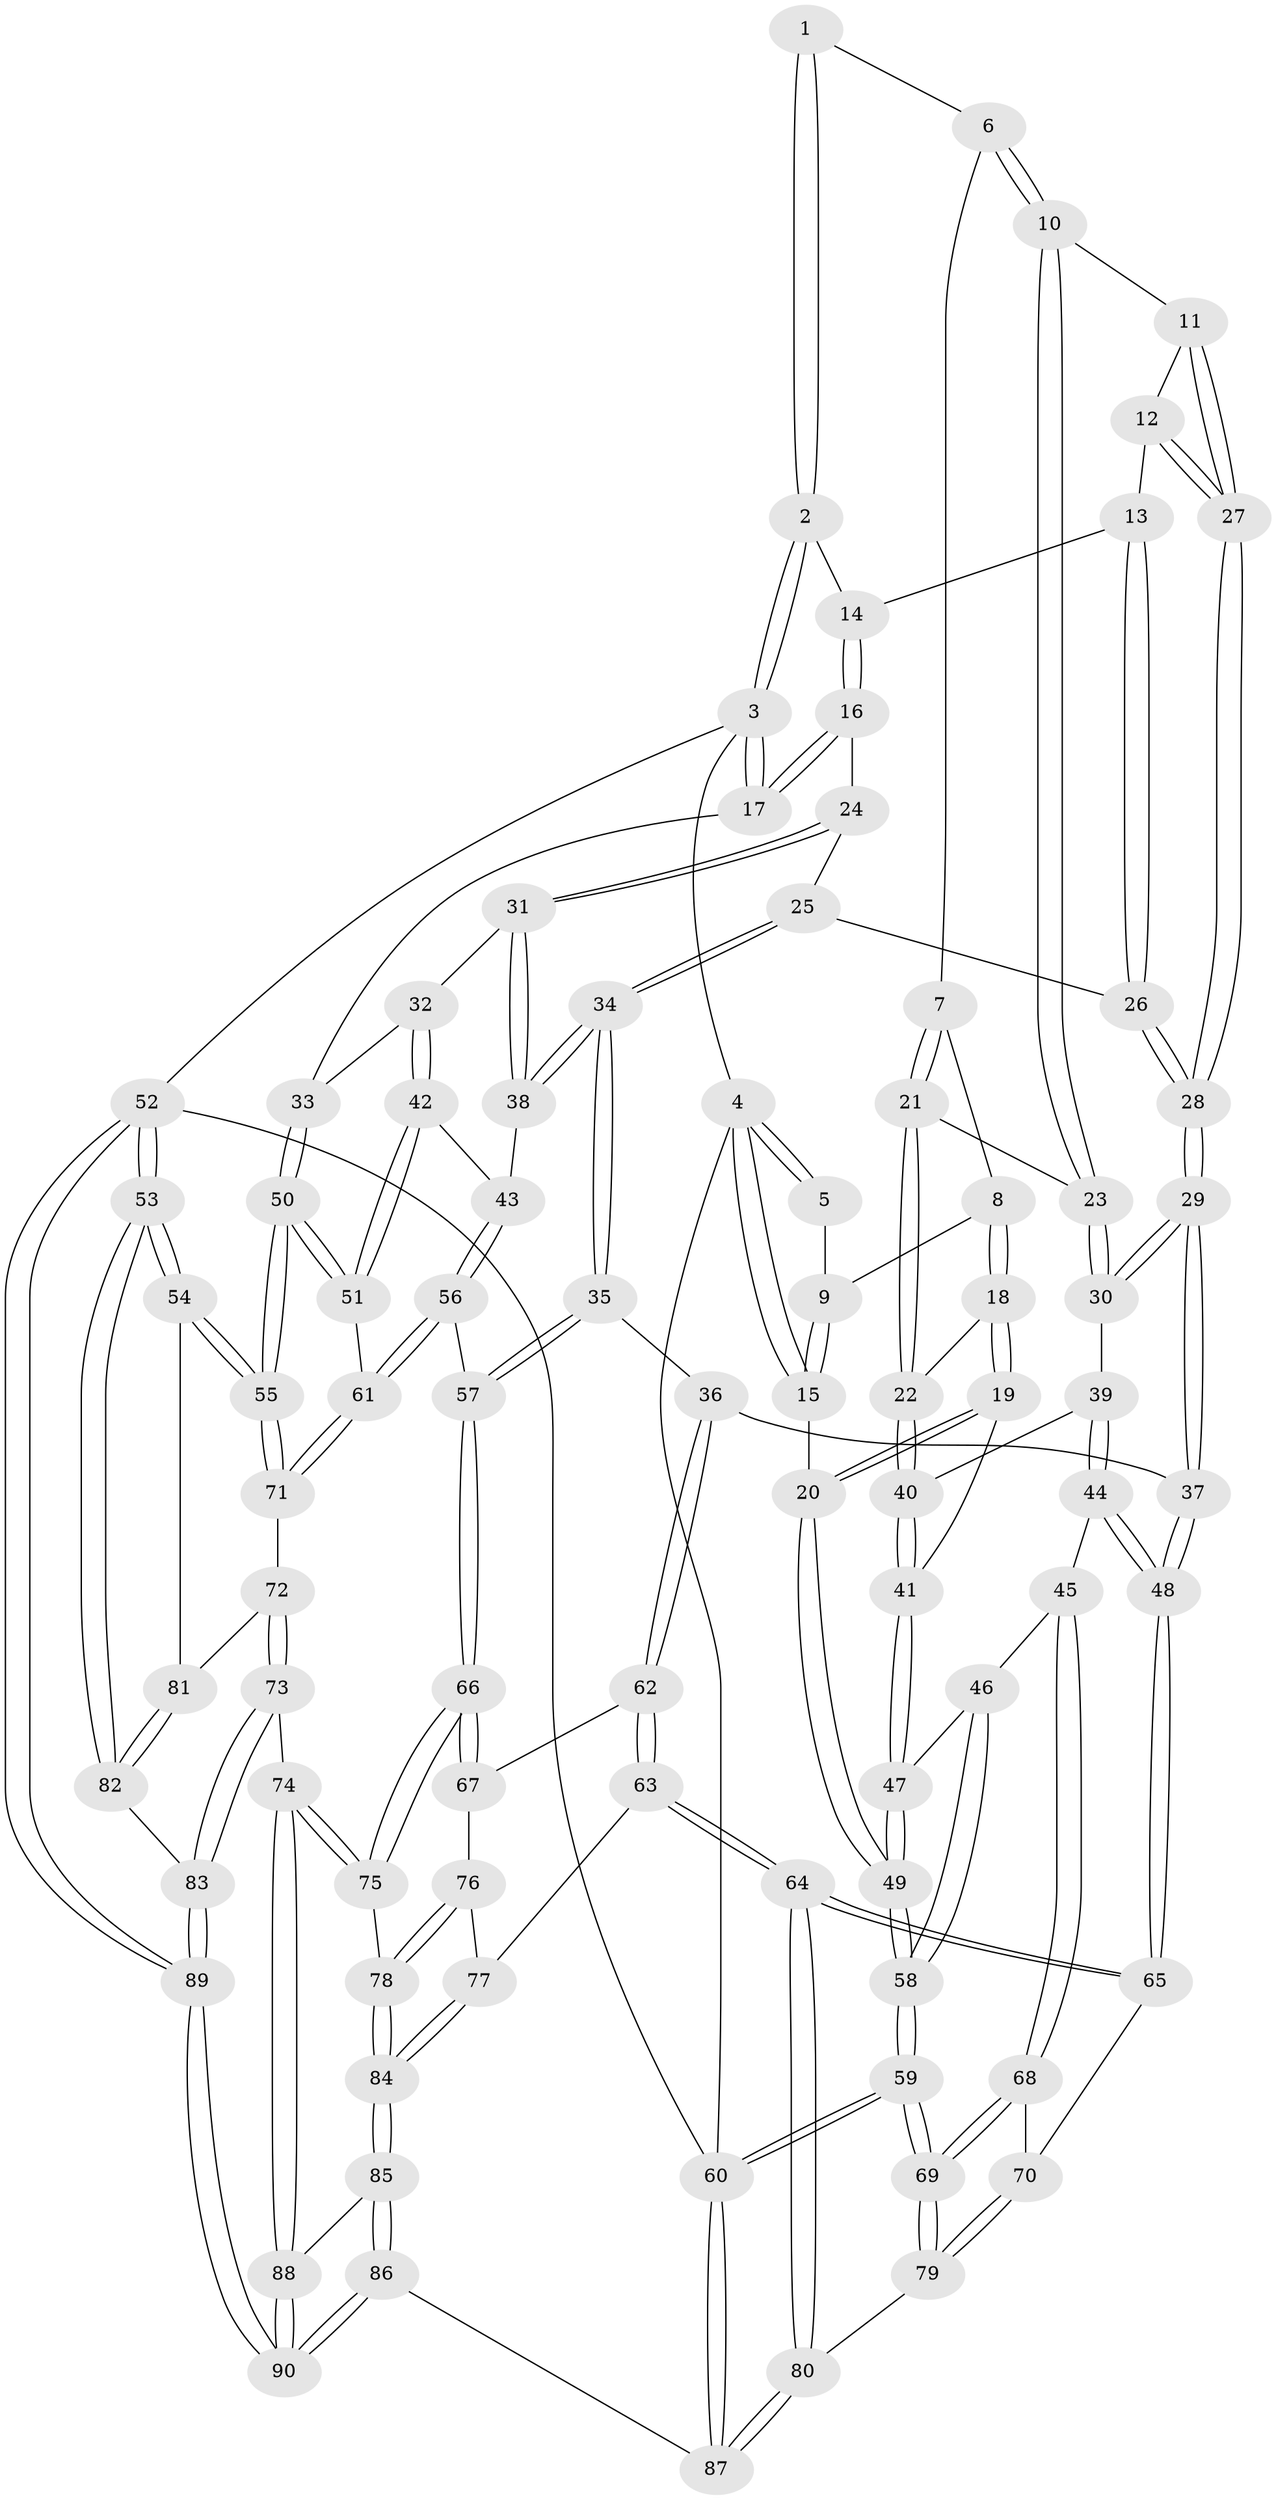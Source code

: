 // Generated by graph-tools (version 1.1) at 2025/11/02/27/25 16:11:51]
// undirected, 90 vertices, 222 edges
graph export_dot {
graph [start="1"]
  node [color=gray90,style=filled];
  1 [pos="+0.2408731351272801+0"];
  2 [pos="+0.6367246740763952+0"];
  3 [pos="+1+0"];
  4 [pos="+0+0"];
  5 [pos="+0.21207168487866432+0"];
  6 [pos="+0.27160580620324953+0.006503067586910739"];
  7 [pos="+0.15345813389089188+0.16892361265057887"];
  8 [pos="+0.12425357588698721+0.15601680996885786"];
  9 [pos="+0.09364157934252496+0.08759099841957128"];
  10 [pos="+0.31292764716534754+0.14007137157833843"];
  11 [pos="+0.3782593065711824+0.1510526128315052"];
  12 [pos="+0.5639579521994069+0.07964335619120876"];
  13 [pos="+0.5653245721191472+0.07826929022414945"];
  14 [pos="+0.6449615139050854+0"];
  15 [pos="+0+0.22852177710419128"];
  16 [pos="+0.7743153977184903+0.09555456900186092"];
  17 [pos="+1+0.13074128645102462"];
  18 [pos="+0+0.2868487711903334"];
  19 [pos="+0+0.29339664457366355"];
  20 [pos="+0+0.2799083728947776"];
  21 [pos="+0.22447080577970227+0.24783928687830048"];
  22 [pos="+0.09708356146571552+0.3089945988390024"];
  23 [pos="+0.25485434100822063+0.2515417954130797"];
  24 [pos="+0.7839949016185837+0.19738454372653969"];
  25 [pos="+0.6555132487837838+0.2765933405240395"];
  26 [pos="+0.6163780653762998+0.23718016124649124"];
  27 [pos="+0.4637445308170762+0.31028130277000066"];
  28 [pos="+0.4608292578392839+0.3428715911923458"];
  29 [pos="+0.45317175375411906+0.37284850949164655"];
  30 [pos="+0.3129362566346065+0.34336601012337253"];
  31 [pos="+0.8406541666564642+0.29601898324666903"];
  32 [pos="+0.9381153575651129+0.314511678402082"];
  33 [pos="+1+0.23131299931077362"];
  34 [pos="+0.631548225059017+0.43862012174932835"];
  35 [pos="+0.6106039132230441+0.4518856122109246"];
  36 [pos="+0.5811661688089174+0.45877847917959497"];
  37 [pos="+0.4857225543753962+0.41808878941645405"];
  38 [pos="+0.7412012735427846+0.41986779302267613"];
  39 [pos="+0.261103483189239+0.40191851816812685"];
  40 [pos="+0.14465212281356632+0.3989185220667804"];
  41 [pos="+0.10632757402072868+0.4726426289118306"];
  42 [pos="+0.9041890666866063+0.5091310822525914"];
  43 [pos="+0.8350414635246474+0.5026249539487734"];
  44 [pos="+0.234214559753284+0.5558827583971914"];
  45 [pos="+0.1834854579321287+0.5607420574603776"];
  46 [pos="+0.12222182496104769+0.544558801889256"];
  47 [pos="+0.1083181887627002+0.5095453681587263"];
  48 [pos="+0.32499258983113044+0.6134309597361947"];
  49 [pos="+0+0.4171461975278647"];
  50 [pos="+1+0.526337768690761"];
  51 [pos="+0.9110486552722563+0.514792930580875"];
  52 [pos="+1+1"];
  53 [pos="+1+1"];
  54 [pos="+1+0.6858769232211044"];
  55 [pos="+1+0.6501318130167313"];
  56 [pos="+0.7839874717559018+0.6000136148069116"];
  57 [pos="+0.7486263773271734+0.6210336084849116"];
  58 [pos="+0+0.8121525715660806"];
  59 [pos="+0+0.8835169831782728"];
  60 [pos="+0+1"];
  61 [pos="+0.9043614210957669+0.6493849841527349"];
  62 [pos="+0.56711663507229+0.5825979237760208"];
  63 [pos="+0.3959015412460167+0.720160002569165"];
  64 [pos="+0.3934280563303025+0.7199438173716071"];
  65 [pos="+0.33634321250074783+0.6498922771879203"];
  66 [pos="+0.7217680476827579+0.724433403707001"];
  67 [pos="+0.5968215116870302+0.6364319865184289"];
  68 [pos="+0.15379789458917068+0.6991589609312037"];
  69 [pos="+0+0.8258407092714978"];
  70 [pos="+0.2261472462148693+0.7145184521635448"];
  71 [pos="+0.9062267806585288+0.6541255342013963"];
  72 [pos="+0.8770145233819623+0.7262827445693248"];
  73 [pos="+0.7838426683748158+0.8127734164743322"];
  74 [pos="+0.782926083656689+0.8126700954422813"];
  75 [pos="+0.7345992434639501+0.7719160952180475"];
  76 [pos="+0.5572288872955261+0.7233161167585553"];
  77 [pos="+0.4703723186572406+0.7629318786630236"];
  78 [pos="+0.6770973444039539+0.7832642125452737"];
  79 [pos="+0.2026961536229271+0.8161248996172888"];
  80 [pos="+0.31254011200150794+0.8684576299500596"];
  81 [pos="+0.9666166868682443+0.7515569859807139"];
  82 [pos="+0.9645176362736263+0.8788626667822982"];
  83 [pos="+0.8354481647160275+0.8563116046608855"];
  84 [pos="+0.5356930955818747+0.8541576494200763"];
  85 [pos="+0.5250373291899937+0.9712065381423969"];
  86 [pos="+0.44696301892320933+1"];
  87 [pos="+0.3486967672076255+1"];
  88 [pos="+0.7451418259397731+0.8711944980815387"];
  89 [pos="+0.906215569787426+1"];
  90 [pos="+0.6680033454593606+1"];
  1 -- 2;
  1 -- 2;
  1 -- 6;
  2 -- 3;
  2 -- 3;
  2 -- 14;
  3 -- 4;
  3 -- 17;
  3 -- 17;
  3 -- 52;
  4 -- 5;
  4 -- 5;
  4 -- 15;
  4 -- 15;
  4 -- 60;
  5 -- 9;
  6 -- 7;
  6 -- 10;
  6 -- 10;
  7 -- 8;
  7 -- 21;
  7 -- 21;
  8 -- 9;
  8 -- 18;
  8 -- 18;
  9 -- 15;
  9 -- 15;
  10 -- 11;
  10 -- 23;
  10 -- 23;
  11 -- 12;
  11 -- 27;
  11 -- 27;
  12 -- 13;
  12 -- 27;
  12 -- 27;
  13 -- 14;
  13 -- 26;
  13 -- 26;
  14 -- 16;
  14 -- 16;
  15 -- 20;
  16 -- 17;
  16 -- 17;
  16 -- 24;
  17 -- 33;
  18 -- 19;
  18 -- 19;
  18 -- 22;
  19 -- 20;
  19 -- 20;
  19 -- 41;
  20 -- 49;
  20 -- 49;
  21 -- 22;
  21 -- 22;
  21 -- 23;
  22 -- 40;
  22 -- 40;
  23 -- 30;
  23 -- 30;
  24 -- 25;
  24 -- 31;
  24 -- 31;
  25 -- 26;
  25 -- 34;
  25 -- 34;
  26 -- 28;
  26 -- 28;
  27 -- 28;
  27 -- 28;
  28 -- 29;
  28 -- 29;
  29 -- 30;
  29 -- 30;
  29 -- 37;
  29 -- 37;
  30 -- 39;
  31 -- 32;
  31 -- 38;
  31 -- 38;
  32 -- 33;
  32 -- 42;
  32 -- 42;
  33 -- 50;
  33 -- 50;
  34 -- 35;
  34 -- 35;
  34 -- 38;
  34 -- 38;
  35 -- 36;
  35 -- 57;
  35 -- 57;
  36 -- 37;
  36 -- 62;
  36 -- 62;
  37 -- 48;
  37 -- 48;
  38 -- 43;
  39 -- 40;
  39 -- 44;
  39 -- 44;
  40 -- 41;
  40 -- 41;
  41 -- 47;
  41 -- 47;
  42 -- 43;
  42 -- 51;
  42 -- 51;
  43 -- 56;
  43 -- 56;
  44 -- 45;
  44 -- 48;
  44 -- 48;
  45 -- 46;
  45 -- 68;
  45 -- 68;
  46 -- 47;
  46 -- 58;
  46 -- 58;
  47 -- 49;
  47 -- 49;
  48 -- 65;
  48 -- 65;
  49 -- 58;
  49 -- 58;
  50 -- 51;
  50 -- 51;
  50 -- 55;
  50 -- 55;
  51 -- 61;
  52 -- 53;
  52 -- 53;
  52 -- 89;
  52 -- 89;
  52 -- 60;
  53 -- 54;
  53 -- 54;
  53 -- 82;
  53 -- 82;
  54 -- 55;
  54 -- 55;
  54 -- 81;
  55 -- 71;
  55 -- 71;
  56 -- 57;
  56 -- 61;
  56 -- 61;
  57 -- 66;
  57 -- 66;
  58 -- 59;
  58 -- 59;
  59 -- 60;
  59 -- 60;
  59 -- 69;
  59 -- 69;
  60 -- 87;
  60 -- 87;
  61 -- 71;
  61 -- 71;
  62 -- 63;
  62 -- 63;
  62 -- 67;
  63 -- 64;
  63 -- 64;
  63 -- 77;
  64 -- 65;
  64 -- 65;
  64 -- 80;
  64 -- 80;
  65 -- 70;
  66 -- 67;
  66 -- 67;
  66 -- 75;
  66 -- 75;
  67 -- 76;
  68 -- 69;
  68 -- 69;
  68 -- 70;
  69 -- 79;
  69 -- 79;
  70 -- 79;
  70 -- 79;
  71 -- 72;
  72 -- 73;
  72 -- 73;
  72 -- 81;
  73 -- 74;
  73 -- 83;
  73 -- 83;
  74 -- 75;
  74 -- 75;
  74 -- 88;
  74 -- 88;
  75 -- 78;
  76 -- 77;
  76 -- 78;
  76 -- 78;
  77 -- 84;
  77 -- 84;
  78 -- 84;
  78 -- 84;
  79 -- 80;
  80 -- 87;
  80 -- 87;
  81 -- 82;
  81 -- 82;
  82 -- 83;
  83 -- 89;
  83 -- 89;
  84 -- 85;
  84 -- 85;
  85 -- 86;
  85 -- 86;
  85 -- 88;
  86 -- 87;
  86 -- 90;
  86 -- 90;
  88 -- 90;
  88 -- 90;
  89 -- 90;
  89 -- 90;
}
